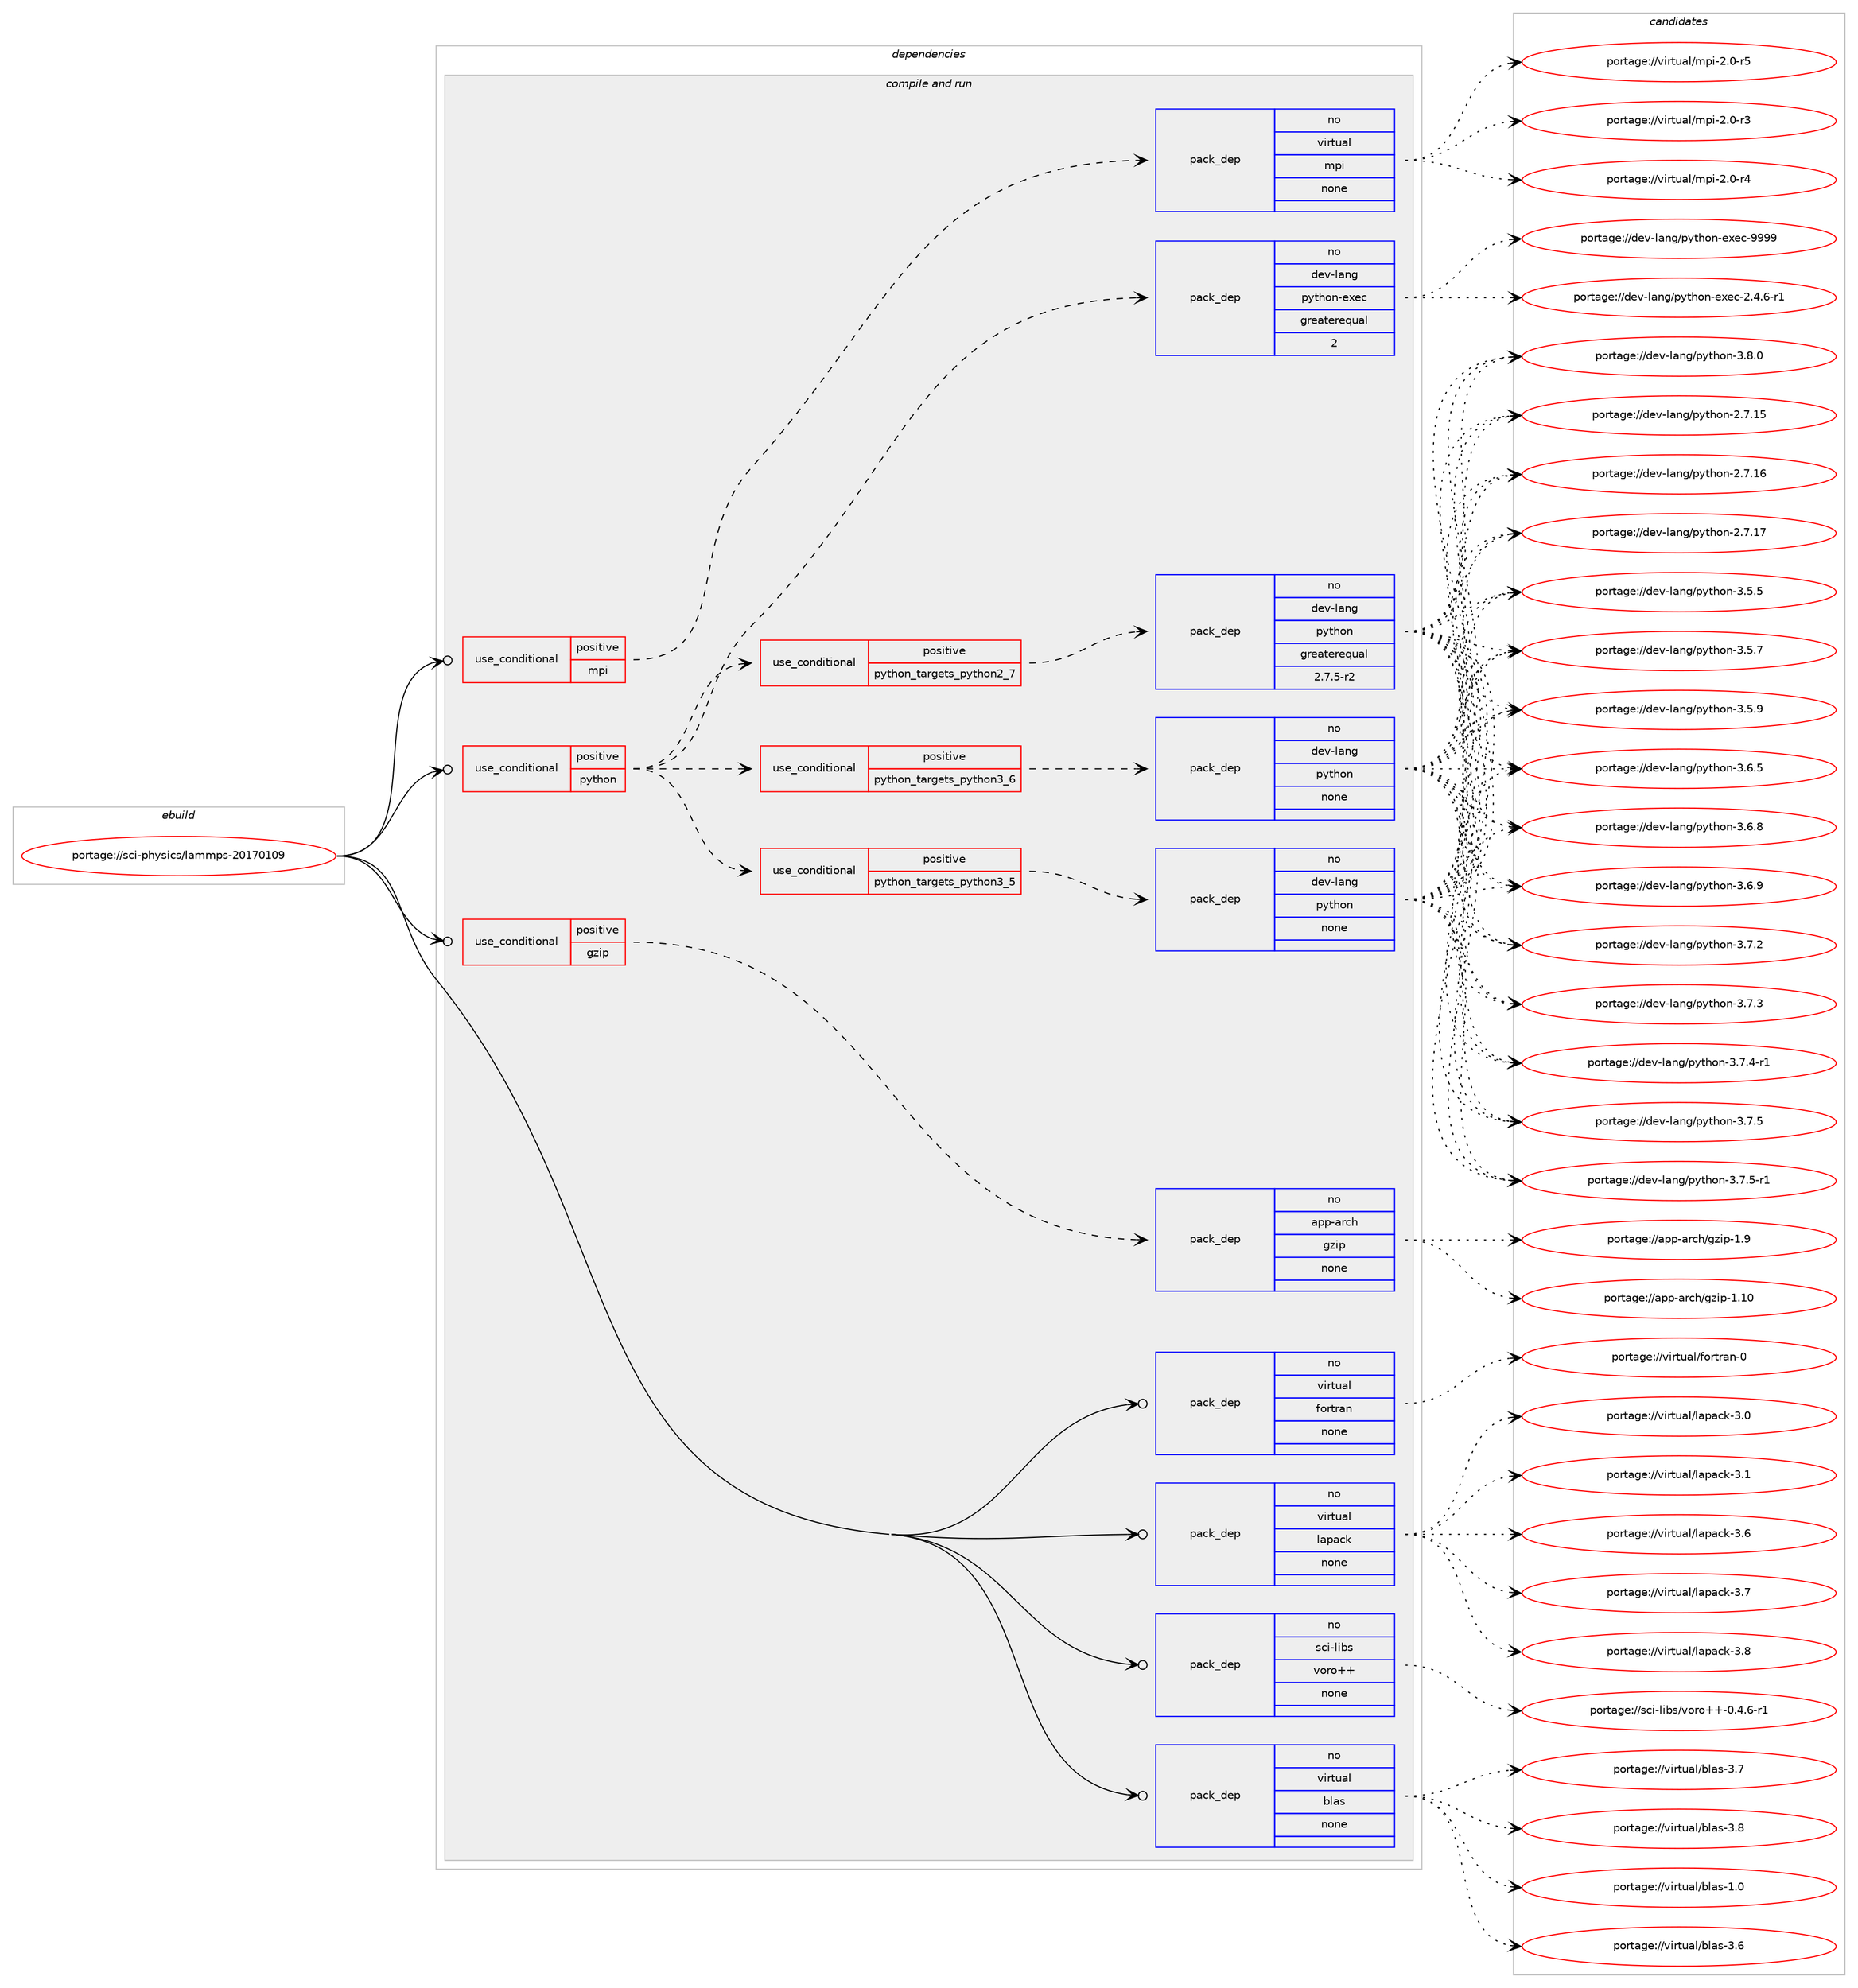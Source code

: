 digraph prolog {

# *************
# Graph options
# *************

newrank=true;
concentrate=true;
compound=true;
graph [rankdir=LR,fontname=Helvetica,fontsize=10,ranksep=1.5];#, ranksep=2.5, nodesep=0.2];
edge  [arrowhead=vee];
node  [fontname=Helvetica,fontsize=10];

# **********
# The ebuild
# **********

subgraph cluster_leftcol {
color=gray;
rank=same;
label=<<i>ebuild</i>>;
id [label="portage://sci-physics/lammps-20170109", color=red, width=4, href="../sci-physics/lammps-20170109.svg"];
}

# ****************
# The dependencies
# ****************

subgraph cluster_midcol {
color=gray;
label=<<i>dependencies</i>>;
subgraph cluster_compile {
fillcolor="#eeeeee";
style=filled;
label=<<i>compile</i>>;
}
subgraph cluster_compileandrun {
fillcolor="#eeeeee";
style=filled;
label=<<i>compile and run</i>>;
subgraph cond98121 {
dependency396683 [label=<<TABLE BORDER="0" CELLBORDER="1" CELLSPACING="0" CELLPADDING="4"><TR><TD ROWSPAN="3" CELLPADDING="10">use_conditional</TD></TR><TR><TD>positive</TD></TR><TR><TD>gzip</TD></TR></TABLE>>, shape=none, color=red];
subgraph pack291810 {
dependency396684 [label=<<TABLE BORDER="0" CELLBORDER="1" CELLSPACING="0" CELLPADDING="4" WIDTH="220"><TR><TD ROWSPAN="6" CELLPADDING="30">pack_dep</TD></TR><TR><TD WIDTH="110">no</TD></TR><TR><TD>app-arch</TD></TR><TR><TD>gzip</TD></TR><TR><TD>none</TD></TR><TR><TD></TD></TR></TABLE>>, shape=none, color=blue];
}
dependency396683:e -> dependency396684:w [weight=20,style="dashed",arrowhead="vee"];
}
id:e -> dependency396683:w [weight=20,style="solid",arrowhead="odotvee"];
subgraph cond98122 {
dependency396685 [label=<<TABLE BORDER="0" CELLBORDER="1" CELLSPACING="0" CELLPADDING="4"><TR><TD ROWSPAN="3" CELLPADDING="10">use_conditional</TD></TR><TR><TD>positive</TD></TR><TR><TD>mpi</TD></TR></TABLE>>, shape=none, color=red];
subgraph pack291811 {
dependency396686 [label=<<TABLE BORDER="0" CELLBORDER="1" CELLSPACING="0" CELLPADDING="4" WIDTH="220"><TR><TD ROWSPAN="6" CELLPADDING="30">pack_dep</TD></TR><TR><TD WIDTH="110">no</TD></TR><TR><TD>virtual</TD></TR><TR><TD>mpi</TD></TR><TR><TD>none</TD></TR><TR><TD></TD></TR></TABLE>>, shape=none, color=blue];
}
dependency396685:e -> dependency396686:w [weight=20,style="dashed",arrowhead="vee"];
}
id:e -> dependency396685:w [weight=20,style="solid",arrowhead="odotvee"];
subgraph cond98123 {
dependency396687 [label=<<TABLE BORDER="0" CELLBORDER="1" CELLSPACING="0" CELLPADDING="4"><TR><TD ROWSPAN="3" CELLPADDING="10">use_conditional</TD></TR><TR><TD>positive</TD></TR><TR><TD>python</TD></TR></TABLE>>, shape=none, color=red];
subgraph cond98124 {
dependency396688 [label=<<TABLE BORDER="0" CELLBORDER="1" CELLSPACING="0" CELLPADDING="4"><TR><TD ROWSPAN="3" CELLPADDING="10">use_conditional</TD></TR><TR><TD>positive</TD></TR><TR><TD>python_targets_python2_7</TD></TR></TABLE>>, shape=none, color=red];
subgraph pack291812 {
dependency396689 [label=<<TABLE BORDER="0" CELLBORDER="1" CELLSPACING="0" CELLPADDING="4" WIDTH="220"><TR><TD ROWSPAN="6" CELLPADDING="30">pack_dep</TD></TR><TR><TD WIDTH="110">no</TD></TR><TR><TD>dev-lang</TD></TR><TR><TD>python</TD></TR><TR><TD>greaterequal</TD></TR><TR><TD>2.7.5-r2</TD></TR></TABLE>>, shape=none, color=blue];
}
dependency396688:e -> dependency396689:w [weight=20,style="dashed",arrowhead="vee"];
}
dependency396687:e -> dependency396688:w [weight=20,style="dashed",arrowhead="vee"];
subgraph cond98125 {
dependency396690 [label=<<TABLE BORDER="0" CELLBORDER="1" CELLSPACING="0" CELLPADDING="4"><TR><TD ROWSPAN="3" CELLPADDING="10">use_conditional</TD></TR><TR><TD>positive</TD></TR><TR><TD>python_targets_python3_5</TD></TR></TABLE>>, shape=none, color=red];
subgraph pack291813 {
dependency396691 [label=<<TABLE BORDER="0" CELLBORDER="1" CELLSPACING="0" CELLPADDING="4" WIDTH="220"><TR><TD ROWSPAN="6" CELLPADDING="30">pack_dep</TD></TR><TR><TD WIDTH="110">no</TD></TR><TR><TD>dev-lang</TD></TR><TR><TD>python</TD></TR><TR><TD>none</TD></TR><TR><TD></TD></TR></TABLE>>, shape=none, color=blue];
}
dependency396690:e -> dependency396691:w [weight=20,style="dashed",arrowhead="vee"];
}
dependency396687:e -> dependency396690:w [weight=20,style="dashed",arrowhead="vee"];
subgraph cond98126 {
dependency396692 [label=<<TABLE BORDER="0" CELLBORDER="1" CELLSPACING="0" CELLPADDING="4"><TR><TD ROWSPAN="3" CELLPADDING="10">use_conditional</TD></TR><TR><TD>positive</TD></TR><TR><TD>python_targets_python3_6</TD></TR></TABLE>>, shape=none, color=red];
subgraph pack291814 {
dependency396693 [label=<<TABLE BORDER="0" CELLBORDER="1" CELLSPACING="0" CELLPADDING="4" WIDTH="220"><TR><TD ROWSPAN="6" CELLPADDING="30">pack_dep</TD></TR><TR><TD WIDTH="110">no</TD></TR><TR><TD>dev-lang</TD></TR><TR><TD>python</TD></TR><TR><TD>none</TD></TR><TR><TD></TD></TR></TABLE>>, shape=none, color=blue];
}
dependency396692:e -> dependency396693:w [weight=20,style="dashed",arrowhead="vee"];
}
dependency396687:e -> dependency396692:w [weight=20,style="dashed",arrowhead="vee"];
subgraph pack291815 {
dependency396694 [label=<<TABLE BORDER="0" CELLBORDER="1" CELLSPACING="0" CELLPADDING="4" WIDTH="220"><TR><TD ROWSPAN="6" CELLPADDING="30">pack_dep</TD></TR><TR><TD WIDTH="110">no</TD></TR><TR><TD>dev-lang</TD></TR><TR><TD>python-exec</TD></TR><TR><TD>greaterequal</TD></TR><TR><TD>2</TD></TR></TABLE>>, shape=none, color=blue];
}
dependency396687:e -> dependency396694:w [weight=20,style="dashed",arrowhead="vee"];
}
id:e -> dependency396687:w [weight=20,style="solid",arrowhead="odotvee"];
subgraph pack291816 {
dependency396695 [label=<<TABLE BORDER="0" CELLBORDER="1" CELLSPACING="0" CELLPADDING="4" WIDTH="220"><TR><TD ROWSPAN="6" CELLPADDING="30">pack_dep</TD></TR><TR><TD WIDTH="110">no</TD></TR><TR><TD>sci-libs</TD></TR><TR><TD>voro++</TD></TR><TR><TD>none</TD></TR><TR><TD></TD></TR></TABLE>>, shape=none, color=blue];
}
id:e -> dependency396695:w [weight=20,style="solid",arrowhead="odotvee"];
subgraph pack291817 {
dependency396696 [label=<<TABLE BORDER="0" CELLBORDER="1" CELLSPACING="0" CELLPADDING="4" WIDTH="220"><TR><TD ROWSPAN="6" CELLPADDING="30">pack_dep</TD></TR><TR><TD WIDTH="110">no</TD></TR><TR><TD>virtual</TD></TR><TR><TD>blas</TD></TR><TR><TD>none</TD></TR><TR><TD></TD></TR></TABLE>>, shape=none, color=blue];
}
id:e -> dependency396696:w [weight=20,style="solid",arrowhead="odotvee"];
subgraph pack291818 {
dependency396697 [label=<<TABLE BORDER="0" CELLBORDER="1" CELLSPACING="0" CELLPADDING="4" WIDTH="220"><TR><TD ROWSPAN="6" CELLPADDING="30">pack_dep</TD></TR><TR><TD WIDTH="110">no</TD></TR><TR><TD>virtual</TD></TR><TR><TD>fortran</TD></TR><TR><TD>none</TD></TR><TR><TD></TD></TR></TABLE>>, shape=none, color=blue];
}
id:e -> dependency396697:w [weight=20,style="solid",arrowhead="odotvee"];
subgraph pack291819 {
dependency396698 [label=<<TABLE BORDER="0" CELLBORDER="1" CELLSPACING="0" CELLPADDING="4" WIDTH="220"><TR><TD ROWSPAN="6" CELLPADDING="30">pack_dep</TD></TR><TR><TD WIDTH="110">no</TD></TR><TR><TD>virtual</TD></TR><TR><TD>lapack</TD></TR><TR><TD>none</TD></TR><TR><TD></TD></TR></TABLE>>, shape=none, color=blue];
}
id:e -> dependency396698:w [weight=20,style="solid",arrowhead="odotvee"];
}
subgraph cluster_run {
fillcolor="#eeeeee";
style=filled;
label=<<i>run</i>>;
}
}

# **************
# The candidates
# **************

subgraph cluster_choices {
rank=same;
color=gray;
label=<<i>candidates</i>>;

subgraph choice291810 {
color=black;
nodesep=1;
choiceportage97112112459711499104471031221051124549464948 [label="portage://app-arch/gzip-1.10", color=red, width=4,href="../app-arch/gzip-1.10.svg"];
choiceportage971121124597114991044710312210511245494657 [label="portage://app-arch/gzip-1.9", color=red, width=4,href="../app-arch/gzip-1.9.svg"];
dependency396684:e -> choiceportage97112112459711499104471031221051124549464948:w [style=dotted,weight="100"];
dependency396684:e -> choiceportage971121124597114991044710312210511245494657:w [style=dotted,weight="100"];
}
subgraph choice291811 {
color=black;
nodesep=1;
choiceportage1181051141161179710847109112105455046484511451 [label="portage://virtual/mpi-2.0-r3", color=red, width=4,href="../virtual/mpi-2.0-r3.svg"];
choiceportage1181051141161179710847109112105455046484511452 [label="portage://virtual/mpi-2.0-r4", color=red, width=4,href="../virtual/mpi-2.0-r4.svg"];
choiceportage1181051141161179710847109112105455046484511453 [label="portage://virtual/mpi-2.0-r5", color=red, width=4,href="../virtual/mpi-2.0-r5.svg"];
dependency396686:e -> choiceportage1181051141161179710847109112105455046484511451:w [style=dotted,weight="100"];
dependency396686:e -> choiceportage1181051141161179710847109112105455046484511452:w [style=dotted,weight="100"];
dependency396686:e -> choiceportage1181051141161179710847109112105455046484511453:w [style=dotted,weight="100"];
}
subgraph choice291812 {
color=black;
nodesep=1;
choiceportage10010111845108971101034711212111610411111045504655464953 [label="portage://dev-lang/python-2.7.15", color=red, width=4,href="../dev-lang/python-2.7.15.svg"];
choiceportage10010111845108971101034711212111610411111045504655464954 [label="portage://dev-lang/python-2.7.16", color=red, width=4,href="../dev-lang/python-2.7.16.svg"];
choiceportage10010111845108971101034711212111610411111045504655464955 [label="portage://dev-lang/python-2.7.17", color=red, width=4,href="../dev-lang/python-2.7.17.svg"];
choiceportage100101118451089711010347112121116104111110455146534653 [label="portage://dev-lang/python-3.5.5", color=red, width=4,href="../dev-lang/python-3.5.5.svg"];
choiceportage100101118451089711010347112121116104111110455146534655 [label="portage://dev-lang/python-3.5.7", color=red, width=4,href="../dev-lang/python-3.5.7.svg"];
choiceportage100101118451089711010347112121116104111110455146534657 [label="portage://dev-lang/python-3.5.9", color=red, width=4,href="../dev-lang/python-3.5.9.svg"];
choiceportage100101118451089711010347112121116104111110455146544653 [label="portage://dev-lang/python-3.6.5", color=red, width=4,href="../dev-lang/python-3.6.5.svg"];
choiceportage100101118451089711010347112121116104111110455146544656 [label="portage://dev-lang/python-3.6.8", color=red, width=4,href="../dev-lang/python-3.6.8.svg"];
choiceportage100101118451089711010347112121116104111110455146544657 [label="portage://dev-lang/python-3.6.9", color=red, width=4,href="../dev-lang/python-3.6.9.svg"];
choiceportage100101118451089711010347112121116104111110455146554650 [label="portage://dev-lang/python-3.7.2", color=red, width=4,href="../dev-lang/python-3.7.2.svg"];
choiceportage100101118451089711010347112121116104111110455146554651 [label="portage://dev-lang/python-3.7.3", color=red, width=4,href="../dev-lang/python-3.7.3.svg"];
choiceportage1001011184510897110103471121211161041111104551465546524511449 [label="portage://dev-lang/python-3.7.4-r1", color=red, width=4,href="../dev-lang/python-3.7.4-r1.svg"];
choiceportage100101118451089711010347112121116104111110455146554653 [label="portage://dev-lang/python-3.7.5", color=red, width=4,href="../dev-lang/python-3.7.5.svg"];
choiceportage1001011184510897110103471121211161041111104551465546534511449 [label="portage://dev-lang/python-3.7.5-r1", color=red, width=4,href="../dev-lang/python-3.7.5-r1.svg"];
choiceportage100101118451089711010347112121116104111110455146564648 [label="portage://dev-lang/python-3.8.0", color=red, width=4,href="../dev-lang/python-3.8.0.svg"];
dependency396689:e -> choiceportage10010111845108971101034711212111610411111045504655464953:w [style=dotted,weight="100"];
dependency396689:e -> choiceportage10010111845108971101034711212111610411111045504655464954:w [style=dotted,weight="100"];
dependency396689:e -> choiceportage10010111845108971101034711212111610411111045504655464955:w [style=dotted,weight="100"];
dependency396689:e -> choiceportage100101118451089711010347112121116104111110455146534653:w [style=dotted,weight="100"];
dependency396689:e -> choiceportage100101118451089711010347112121116104111110455146534655:w [style=dotted,weight="100"];
dependency396689:e -> choiceportage100101118451089711010347112121116104111110455146534657:w [style=dotted,weight="100"];
dependency396689:e -> choiceportage100101118451089711010347112121116104111110455146544653:w [style=dotted,weight="100"];
dependency396689:e -> choiceportage100101118451089711010347112121116104111110455146544656:w [style=dotted,weight="100"];
dependency396689:e -> choiceportage100101118451089711010347112121116104111110455146544657:w [style=dotted,weight="100"];
dependency396689:e -> choiceportage100101118451089711010347112121116104111110455146554650:w [style=dotted,weight="100"];
dependency396689:e -> choiceportage100101118451089711010347112121116104111110455146554651:w [style=dotted,weight="100"];
dependency396689:e -> choiceportage1001011184510897110103471121211161041111104551465546524511449:w [style=dotted,weight="100"];
dependency396689:e -> choiceportage100101118451089711010347112121116104111110455146554653:w [style=dotted,weight="100"];
dependency396689:e -> choiceportage1001011184510897110103471121211161041111104551465546534511449:w [style=dotted,weight="100"];
dependency396689:e -> choiceportage100101118451089711010347112121116104111110455146564648:w [style=dotted,weight="100"];
}
subgraph choice291813 {
color=black;
nodesep=1;
choiceportage10010111845108971101034711212111610411111045504655464953 [label="portage://dev-lang/python-2.7.15", color=red, width=4,href="../dev-lang/python-2.7.15.svg"];
choiceportage10010111845108971101034711212111610411111045504655464954 [label="portage://dev-lang/python-2.7.16", color=red, width=4,href="../dev-lang/python-2.7.16.svg"];
choiceportage10010111845108971101034711212111610411111045504655464955 [label="portage://dev-lang/python-2.7.17", color=red, width=4,href="../dev-lang/python-2.7.17.svg"];
choiceportage100101118451089711010347112121116104111110455146534653 [label="portage://dev-lang/python-3.5.5", color=red, width=4,href="../dev-lang/python-3.5.5.svg"];
choiceportage100101118451089711010347112121116104111110455146534655 [label="portage://dev-lang/python-3.5.7", color=red, width=4,href="../dev-lang/python-3.5.7.svg"];
choiceportage100101118451089711010347112121116104111110455146534657 [label="portage://dev-lang/python-3.5.9", color=red, width=4,href="../dev-lang/python-3.5.9.svg"];
choiceportage100101118451089711010347112121116104111110455146544653 [label="portage://dev-lang/python-3.6.5", color=red, width=4,href="../dev-lang/python-3.6.5.svg"];
choiceportage100101118451089711010347112121116104111110455146544656 [label="portage://dev-lang/python-3.6.8", color=red, width=4,href="../dev-lang/python-3.6.8.svg"];
choiceportage100101118451089711010347112121116104111110455146544657 [label="portage://dev-lang/python-3.6.9", color=red, width=4,href="../dev-lang/python-3.6.9.svg"];
choiceportage100101118451089711010347112121116104111110455146554650 [label="portage://dev-lang/python-3.7.2", color=red, width=4,href="../dev-lang/python-3.7.2.svg"];
choiceportage100101118451089711010347112121116104111110455146554651 [label="portage://dev-lang/python-3.7.3", color=red, width=4,href="../dev-lang/python-3.7.3.svg"];
choiceportage1001011184510897110103471121211161041111104551465546524511449 [label="portage://dev-lang/python-3.7.4-r1", color=red, width=4,href="../dev-lang/python-3.7.4-r1.svg"];
choiceportage100101118451089711010347112121116104111110455146554653 [label="portage://dev-lang/python-3.7.5", color=red, width=4,href="../dev-lang/python-3.7.5.svg"];
choiceportage1001011184510897110103471121211161041111104551465546534511449 [label="portage://dev-lang/python-3.7.5-r1", color=red, width=4,href="../dev-lang/python-3.7.5-r1.svg"];
choiceportage100101118451089711010347112121116104111110455146564648 [label="portage://dev-lang/python-3.8.0", color=red, width=4,href="../dev-lang/python-3.8.0.svg"];
dependency396691:e -> choiceportage10010111845108971101034711212111610411111045504655464953:w [style=dotted,weight="100"];
dependency396691:e -> choiceportage10010111845108971101034711212111610411111045504655464954:w [style=dotted,weight="100"];
dependency396691:e -> choiceportage10010111845108971101034711212111610411111045504655464955:w [style=dotted,weight="100"];
dependency396691:e -> choiceportage100101118451089711010347112121116104111110455146534653:w [style=dotted,weight="100"];
dependency396691:e -> choiceportage100101118451089711010347112121116104111110455146534655:w [style=dotted,weight="100"];
dependency396691:e -> choiceportage100101118451089711010347112121116104111110455146534657:w [style=dotted,weight="100"];
dependency396691:e -> choiceportage100101118451089711010347112121116104111110455146544653:w [style=dotted,weight="100"];
dependency396691:e -> choiceportage100101118451089711010347112121116104111110455146544656:w [style=dotted,weight="100"];
dependency396691:e -> choiceportage100101118451089711010347112121116104111110455146544657:w [style=dotted,weight="100"];
dependency396691:e -> choiceportage100101118451089711010347112121116104111110455146554650:w [style=dotted,weight="100"];
dependency396691:e -> choiceportage100101118451089711010347112121116104111110455146554651:w [style=dotted,weight="100"];
dependency396691:e -> choiceportage1001011184510897110103471121211161041111104551465546524511449:w [style=dotted,weight="100"];
dependency396691:e -> choiceportage100101118451089711010347112121116104111110455146554653:w [style=dotted,weight="100"];
dependency396691:e -> choiceportage1001011184510897110103471121211161041111104551465546534511449:w [style=dotted,weight="100"];
dependency396691:e -> choiceportage100101118451089711010347112121116104111110455146564648:w [style=dotted,weight="100"];
}
subgraph choice291814 {
color=black;
nodesep=1;
choiceportage10010111845108971101034711212111610411111045504655464953 [label="portage://dev-lang/python-2.7.15", color=red, width=4,href="../dev-lang/python-2.7.15.svg"];
choiceportage10010111845108971101034711212111610411111045504655464954 [label="portage://dev-lang/python-2.7.16", color=red, width=4,href="../dev-lang/python-2.7.16.svg"];
choiceportage10010111845108971101034711212111610411111045504655464955 [label="portage://dev-lang/python-2.7.17", color=red, width=4,href="../dev-lang/python-2.7.17.svg"];
choiceportage100101118451089711010347112121116104111110455146534653 [label="portage://dev-lang/python-3.5.5", color=red, width=4,href="../dev-lang/python-3.5.5.svg"];
choiceportage100101118451089711010347112121116104111110455146534655 [label="portage://dev-lang/python-3.5.7", color=red, width=4,href="../dev-lang/python-3.5.7.svg"];
choiceportage100101118451089711010347112121116104111110455146534657 [label="portage://dev-lang/python-3.5.9", color=red, width=4,href="../dev-lang/python-3.5.9.svg"];
choiceportage100101118451089711010347112121116104111110455146544653 [label="portage://dev-lang/python-3.6.5", color=red, width=4,href="../dev-lang/python-3.6.5.svg"];
choiceportage100101118451089711010347112121116104111110455146544656 [label="portage://dev-lang/python-3.6.8", color=red, width=4,href="../dev-lang/python-3.6.8.svg"];
choiceportage100101118451089711010347112121116104111110455146544657 [label="portage://dev-lang/python-3.6.9", color=red, width=4,href="../dev-lang/python-3.6.9.svg"];
choiceportage100101118451089711010347112121116104111110455146554650 [label="portage://dev-lang/python-3.7.2", color=red, width=4,href="../dev-lang/python-3.7.2.svg"];
choiceportage100101118451089711010347112121116104111110455146554651 [label="portage://dev-lang/python-3.7.3", color=red, width=4,href="../dev-lang/python-3.7.3.svg"];
choiceportage1001011184510897110103471121211161041111104551465546524511449 [label="portage://dev-lang/python-3.7.4-r1", color=red, width=4,href="../dev-lang/python-3.7.4-r1.svg"];
choiceportage100101118451089711010347112121116104111110455146554653 [label="portage://dev-lang/python-3.7.5", color=red, width=4,href="../dev-lang/python-3.7.5.svg"];
choiceportage1001011184510897110103471121211161041111104551465546534511449 [label="portage://dev-lang/python-3.7.5-r1", color=red, width=4,href="../dev-lang/python-3.7.5-r1.svg"];
choiceportage100101118451089711010347112121116104111110455146564648 [label="portage://dev-lang/python-3.8.0", color=red, width=4,href="../dev-lang/python-3.8.0.svg"];
dependency396693:e -> choiceportage10010111845108971101034711212111610411111045504655464953:w [style=dotted,weight="100"];
dependency396693:e -> choiceportage10010111845108971101034711212111610411111045504655464954:w [style=dotted,weight="100"];
dependency396693:e -> choiceportage10010111845108971101034711212111610411111045504655464955:w [style=dotted,weight="100"];
dependency396693:e -> choiceportage100101118451089711010347112121116104111110455146534653:w [style=dotted,weight="100"];
dependency396693:e -> choiceportage100101118451089711010347112121116104111110455146534655:w [style=dotted,weight="100"];
dependency396693:e -> choiceportage100101118451089711010347112121116104111110455146534657:w [style=dotted,weight="100"];
dependency396693:e -> choiceportage100101118451089711010347112121116104111110455146544653:w [style=dotted,weight="100"];
dependency396693:e -> choiceportage100101118451089711010347112121116104111110455146544656:w [style=dotted,weight="100"];
dependency396693:e -> choiceportage100101118451089711010347112121116104111110455146544657:w [style=dotted,weight="100"];
dependency396693:e -> choiceportage100101118451089711010347112121116104111110455146554650:w [style=dotted,weight="100"];
dependency396693:e -> choiceportage100101118451089711010347112121116104111110455146554651:w [style=dotted,weight="100"];
dependency396693:e -> choiceportage1001011184510897110103471121211161041111104551465546524511449:w [style=dotted,weight="100"];
dependency396693:e -> choiceportage100101118451089711010347112121116104111110455146554653:w [style=dotted,weight="100"];
dependency396693:e -> choiceportage1001011184510897110103471121211161041111104551465546534511449:w [style=dotted,weight="100"];
dependency396693:e -> choiceportage100101118451089711010347112121116104111110455146564648:w [style=dotted,weight="100"];
}
subgraph choice291815 {
color=black;
nodesep=1;
choiceportage10010111845108971101034711212111610411111045101120101994550465246544511449 [label="portage://dev-lang/python-exec-2.4.6-r1", color=red, width=4,href="../dev-lang/python-exec-2.4.6-r1.svg"];
choiceportage10010111845108971101034711212111610411111045101120101994557575757 [label="portage://dev-lang/python-exec-9999", color=red, width=4,href="../dev-lang/python-exec-9999.svg"];
dependency396694:e -> choiceportage10010111845108971101034711212111610411111045101120101994550465246544511449:w [style=dotted,weight="100"];
dependency396694:e -> choiceportage10010111845108971101034711212111610411111045101120101994557575757:w [style=dotted,weight="100"];
}
subgraph choice291816 {
color=black;
nodesep=1;
choiceportage1159910545108105981154711811111411143434548465246544511449 [label="portage://sci-libs/voro++-0.4.6-r1", color=red, width=4,href="../sci-libs/voro++-0.4.6-r1.svg"];
dependency396695:e -> choiceportage1159910545108105981154711811111411143434548465246544511449:w [style=dotted,weight="100"];
}
subgraph choice291817 {
color=black;
nodesep=1;
choiceportage1181051141161179710847981089711545494648 [label="portage://virtual/blas-1.0", color=red, width=4,href="../virtual/blas-1.0.svg"];
choiceportage1181051141161179710847981089711545514654 [label="portage://virtual/blas-3.6", color=red, width=4,href="../virtual/blas-3.6.svg"];
choiceportage1181051141161179710847981089711545514655 [label="portage://virtual/blas-3.7", color=red, width=4,href="../virtual/blas-3.7.svg"];
choiceportage1181051141161179710847981089711545514656 [label="portage://virtual/blas-3.8", color=red, width=4,href="../virtual/blas-3.8.svg"];
dependency396696:e -> choiceportage1181051141161179710847981089711545494648:w [style=dotted,weight="100"];
dependency396696:e -> choiceportage1181051141161179710847981089711545514654:w [style=dotted,weight="100"];
dependency396696:e -> choiceportage1181051141161179710847981089711545514655:w [style=dotted,weight="100"];
dependency396696:e -> choiceportage1181051141161179710847981089711545514656:w [style=dotted,weight="100"];
}
subgraph choice291818 {
color=black;
nodesep=1;
choiceportage1181051141161179710847102111114116114971104548 [label="portage://virtual/fortran-0", color=red, width=4,href="../virtual/fortran-0.svg"];
dependency396697:e -> choiceportage1181051141161179710847102111114116114971104548:w [style=dotted,weight="100"];
}
subgraph choice291819 {
color=black;
nodesep=1;
choiceportage118105114116117971084710897112979910745514648 [label="portage://virtual/lapack-3.0", color=red, width=4,href="../virtual/lapack-3.0.svg"];
choiceportage118105114116117971084710897112979910745514649 [label="portage://virtual/lapack-3.1", color=red, width=4,href="../virtual/lapack-3.1.svg"];
choiceportage118105114116117971084710897112979910745514654 [label="portage://virtual/lapack-3.6", color=red, width=4,href="../virtual/lapack-3.6.svg"];
choiceportage118105114116117971084710897112979910745514655 [label="portage://virtual/lapack-3.7", color=red, width=4,href="../virtual/lapack-3.7.svg"];
choiceportage118105114116117971084710897112979910745514656 [label="portage://virtual/lapack-3.8", color=red, width=4,href="../virtual/lapack-3.8.svg"];
dependency396698:e -> choiceportage118105114116117971084710897112979910745514648:w [style=dotted,weight="100"];
dependency396698:e -> choiceportage118105114116117971084710897112979910745514649:w [style=dotted,weight="100"];
dependency396698:e -> choiceportage118105114116117971084710897112979910745514654:w [style=dotted,weight="100"];
dependency396698:e -> choiceportage118105114116117971084710897112979910745514655:w [style=dotted,weight="100"];
dependency396698:e -> choiceportage118105114116117971084710897112979910745514656:w [style=dotted,weight="100"];
}
}

}
